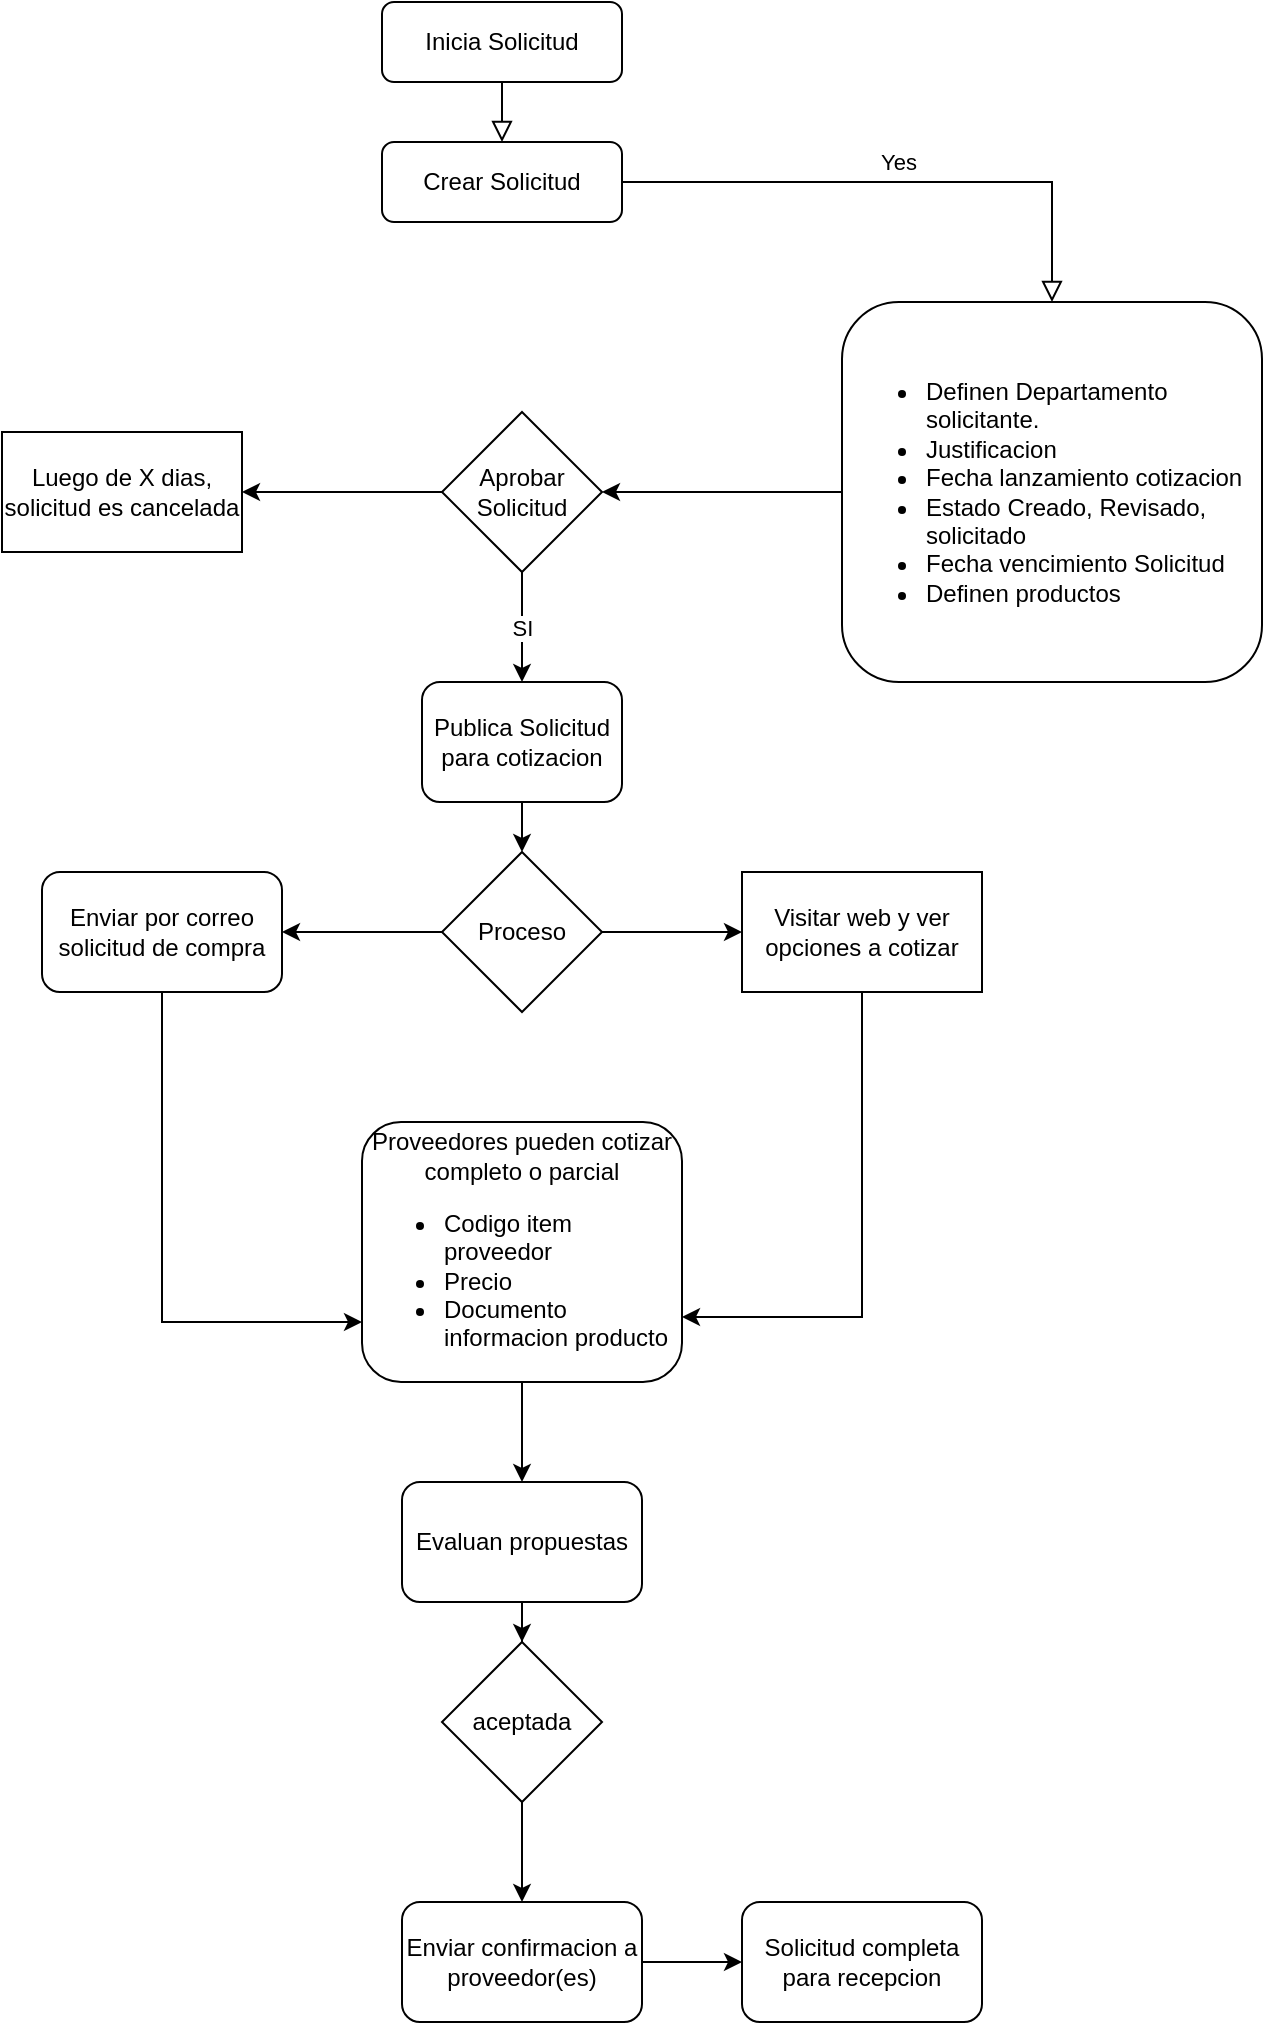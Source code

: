 <mxfile version="18.0.6" type="device" pages="3"><diagram id="C5RBs43oDa-KdzZeNtuy" name="Solicitar"><mxGraphModel dx="808" dy="566" grid="1" gridSize="10" guides="1" tooltips="1" connect="1" arrows="1" fold="1" page="1" pageScale="1" pageWidth="827" pageHeight="1169" math="0" shadow="0"><root><mxCell id="WIyWlLk6GJQsqaUBKTNV-0"/><mxCell id="WIyWlLk6GJQsqaUBKTNV-1" parent="WIyWlLk6GJQsqaUBKTNV-0"/><mxCell id="WIyWlLk6GJQsqaUBKTNV-2" value="" style="rounded=0;html=1;jettySize=auto;orthogonalLoop=1;fontSize=11;endArrow=block;endFill=0;endSize=8;strokeWidth=1;shadow=0;labelBackgroundColor=none;edgeStyle=orthogonalEdgeStyle;entryX=0.5;entryY=0;entryDx=0;entryDy=0;" parent="WIyWlLk6GJQsqaUBKTNV-1" source="WIyWlLk6GJQsqaUBKTNV-3" target="WIyWlLk6GJQsqaUBKTNV-7" edge="1"><mxGeometry relative="1" as="geometry"/></mxCell><mxCell id="WIyWlLk6GJQsqaUBKTNV-3" value="Inicia Solicitud&lt;br&gt;" style="rounded=1;whiteSpace=wrap;html=1;fontSize=12;glass=0;strokeWidth=1;shadow=0;" parent="WIyWlLk6GJQsqaUBKTNV-1" vertex="1"><mxGeometry x="320" y="80" width="120" height="40" as="geometry"/></mxCell><mxCell id="WIyWlLk6GJQsqaUBKTNV-7" value="Crear Solicitud" style="rounded=1;whiteSpace=wrap;html=1;fontSize=12;glass=0;strokeWidth=1;shadow=0;" parent="WIyWlLk6GJQsqaUBKTNV-1" vertex="1"><mxGeometry x="320" y="150" width="120" height="40" as="geometry"/></mxCell><mxCell id="WIyWlLk6GJQsqaUBKTNV-9" value="Yes" style="edgeStyle=orthogonalEdgeStyle;rounded=0;html=1;jettySize=auto;orthogonalLoop=1;fontSize=11;endArrow=block;endFill=0;endSize=8;strokeWidth=1;shadow=0;labelBackgroundColor=none;exitX=1;exitY=0.5;exitDx=0;exitDy=0;entryX=0.5;entryY=0;entryDx=0;entryDy=0;" parent="WIyWlLk6GJQsqaUBKTNV-1" source="WIyWlLk6GJQsqaUBKTNV-7" target="WGfiulCizJ5r999iONQ5-1" edge="1"><mxGeometry y="10" relative="1" as="geometry"><mxPoint as="offset"/><mxPoint x="550" y="210" as="targetPoint"/></mxGeometry></mxCell><mxCell id="WGfiulCizJ5r999iONQ5-4" style="edgeStyle=orthogonalEdgeStyle;rounded=0;orthogonalLoop=1;jettySize=auto;html=1;exitX=1;exitY=0.5;exitDx=0;exitDy=0;" parent="WIyWlLk6GJQsqaUBKTNV-1" source="WGfiulCizJ5r999iONQ5-1" edge="1"><mxGeometry relative="1" as="geometry"><mxPoint x="730" y="330" as="targetPoint"/></mxGeometry></mxCell><mxCell id="UtPChM5TjsCfgqCPgqHp-2" style="edgeStyle=orthogonalEdgeStyle;rounded=0;orthogonalLoop=1;jettySize=auto;html=1;entryX=1;entryY=0.5;entryDx=0;entryDy=0;" edge="1" parent="WIyWlLk6GJQsqaUBKTNV-1" source="WGfiulCizJ5r999iONQ5-1" target="UtPChM5TjsCfgqCPgqHp-0"><mxGeometry relative="1" as="geometry"/></mxCell><mxCell id="WGfiulCizJ5r999iONQ5-1" value="&lt;ul&gt;&lt;li&gt;&lt;span style=&quot;background-color: initial;&quot;&gt;Definen Departamento solicitante.&lt;/span&gt;&lt;/li&gt;&lt;li&gt;Justificacion&lt;/li&gt;&lt;li&gt;&lt;span style=&quot;background-color: initial;&quot;&gt;Fecha lanzamiento cotizacion&lt;/span&gt;&lt;/li&gt;&lt;li&gt;&lt;span style=&quot;background-color: initial;&quot;&gt;Estado Creado, Revisado, solicitado&lt;/span&gt;&lt;/li&gt;&lt;li&gt;&lt;span style=&quot;background-color: initial;&quot;&gt;Fecha vencimiento Solicitud&lt;/span&gt;&lt;/li&gt;&lt;li&gt;&lt;span style=&quot;background-color: initial;&quot;&gt;Definen productos&lt;/span&gt;&lt;/li&gt;&lt;/ul&gt;" style="whiteSpace=wrap;html=1;rounded=1;glass=0;strokeWidth=1;shadow=0;align=left;" parent="WIyWlLk6GJQsqaUBKTNV-1" vertex="1"><mxGeometry x="550" y="230" width="210" height="190" as="geometry"/></mxCell><mxCell id="UtPChM5TjsCfgqCPgqHp-5" value="SI" style="edgeStyle=orthogonalEdgeStyle;rounded=0;orthogonalLoop=1;jettySize=auto;html=1;entryX=0.5;entryY=0;entryDx=0;entryDy=0;" edge="1" parent="WIyWlLk6GJQsqaUBKTNV-1" source="UtPChM5TjsCfgqCPgqHp-0" target="UtPChM5TjsCfgqCPgqHp-4"><mxGeometry relative="1" as="geometry"/></mxCell><mxCell id="UtPChM5TjsCfgqCPgqHp-7" style="edgeStyle=orthogonalEdgeStyle;rounded=0;orthogonalLoop=1;jettySize=auto;html=1;entryX=1;entryY=0.5;entryDx=0;entryDy=0;" edge="1" parent="WIyWlLk6GJQsqaUBKTNV-1" source="UtPChM5TjsCfgqCPgqHp-0" target="UtPChM5TjsCfgqCPgqHp-6"><mxGeometry relative="1" as="geometry"/></mxCell><mxCell id="UtPChM5TjsCfgqCPgqHp-0" value="Aprobar Solicitud" style="rhombus;whiteSpace=wrap;html=1;" vertex="1" parent="WIyWlLk6GJQsqaUBKTNV-1"><mxGeometry x="350" y="285" width="80" height="80" as="geometry"/></mxCell><mxCell id="UtPChM5TjsCfgqCPgqHp-12" style="edgeStyle=orthogonalEdgeStyle;rounded=0;orthogonalLoop=1;jettySize=auto;html=1;entryX=0.5;entryY=0;entryDx=0;entryDy=0;" edge="1" parent="WIyWlLk6GJQsqaUBKTNV-1" source="UtPChM5TjsCfgqCPgqHp-4" target="UtPChM5TjsCfgqCPgqHp-11"><mxGeometry relative="1" as="geometry"/></mxCell><mxCell id="UtPChM5TjsCfgqCPgqHp-4" value="Publica Solicitud para cotizacion" style="rounded=1;whiteSpace=wrap;html=1;" vertex="1" parent="WIyWlLk6GJQsqaUBKTNV-1"><mxGeometry x="340" y="420" width="100" height="60" as="geometry"/></mxCell><mxCell id="UtPChM5TjsCfgqCPgqHp-6" value="Luego de X dias, solicitud es cancelada" style="rounded=0;whiteSpace=wrap;html=1;" vertex="1" parent="WIyWlLk6GJQsqaUBKTNV-1"><mxGeometry x="130" y="295" width="120" height="60" as="geometry"/></mxCell><mxCell id="huyE9JN6ns6Tlp968XYM-1" style="edgeStyle=orthogonalEdgeStyle;rounded=0;orthogonalLoop=1;jettySize=auto;html=1;" edge="1" parent="WIyWlLk6GJQsqaUBKTNV-1" source="UtPChM5TjsCfgqCPgqHp-8" target="huyE9JN6ns6Tlp968XYM-0"><mxGeometry relative="1" as="geometry"><Array as="points"><mxPoint x="210" y="740"/></Array></mxGeometry></mxCell><mxCell id="UtPChM5TjsCfgqCPgqHp-8" value="Enviar por correo solicitud de compra" style="rounded=1;whiteSpace=wrap;html=1;" vertex="1" parent="WIyWlLk6GJQsqaUBKTNV-1"><mxGeometry x="150" y="515" width="120" height="60" as="geometry"/></mxCell><mxCell id="UtPChM5TjsCfgqCPgqHp-13" style="edgeStyle=orthogonalEdgeStyle;rounded=0;orthogonalLoop=1;jettySize=auto;html=1;entryX=1;entryY=0.5;entryDx=0;entryDy=0;" edge="1" parent="WIyWlLk6GJQsqaUBKTNV-1" source="UtPChM5TjsCfgqCPgqHp-11" target="UtPChM5TjsCfgqCPgqHp-8"><mxGeometry relative="1" as="geometry"/></mxCell><mxCell id="UtPChM5TjsCfgqCPgqHp-15" value="" style="edgeStyle=orthogonalEdgeStyle;rounded=0;orthogonalLoop=1;jettySize=auto;html=1;" edge="1" parent="WIyWlLk6GJQsqaUBKTNV-1" source="UtPChM5TjsCfgqCPgqHp-11" target="UtPChM5TjsCfgqCPgqHp-14"><mxGeometry relative="1" as="geometry"/></mxCell><mxCell id="UtPChM5TjsCfgqCPgqHp-11" value="Proceso" style="rhombus;whiteSpace=wrap;html=1;" vertex="1" parent="WIyWlLk6GJQsqaUBKTNV-1"><mxGeometry x="350" y="505" width="80" height="80" as="geometry"/></mxCell><mxCell id="huyE9JN6ns6Tlp968XYM-2" style="rounded=0;orthogonalLoop=1;jettySize=auto;html=1;entryX=1;entryY=0.75;entryDx=0;entryDy=0;elbow=vertical;edgeStyle=orthogonalEdgeStyle;exitX=0.5;exitY=1;exitDx=0;exitDy=0;" edge="1" parent="WIyWlLk6GJQsqaUBKTNV-1" source="UtPChM5TjsCfgqCPgqHp-14" target="huyE9JN6ns6Tlp968XYM-0"><mxGeometry relative="1" as="geometry"><mxPoint x="560" y="580" as="sourcePoint"/></mxGeometry></mxCell><mxCell id="UtPChM5TjsCfgqCPgqHp-14" value="Visitar web y ver opciones a cotizar" style="whiteSpace=wrap;html=1;" vertex="1" parent="WIyWlLk6GJQsqaUBKTNV-1"><mxGeometry x="500" y="515" width="120" height="60" as="geometry"/></mxCell><mxCell id="huyE9JN6ns6Tlp968XYM-4" style="edgeStyle=orthogonalEdgeStyle;rounded=0;orthogonalLoop=1;jettySize=auto;html=1;entryX=0.5;entryY=0;entryDx=0;entryDy=0;" edge="1" parent="WIyWlLk6GJQsqaUBKTNV-1" source="huyE9JN6ns6Tlp968XYM-0" target="huyE9JN6ns6Tlp968XYM-3"><mxGeometry relative="1" as="geometry"/></mxCell><mxCell id="huyE9JN6ns6Tlp968XYM-0" value="Proveedores pueden cotizar completo o parcial&lt;br&gt;&lt;ul&gt;&lt;li style=&quot;text-align: left;&quot;&gt;Codigo item proveedor&lt;/li&gt;&lt;li style=&quot;text-align: left;&quot;&gt;Precio&lt;/li&gt;&lt;li style=&quot;text-align: left;&quot;&gt;Documento informacion producto&lt;/li&gt;&lt;/ul&gt;" style="rounded=1;whiteSpace=wrap;html=1;" vertex="1" parent="WIyWlLk6GJQsqaUBKTNV-1"><mxGeometry x="310" y="640" width="160" height="130" as="geometry"/></mxCell><mxCell id="huyE9JN6ns6Tlp968XYM-7" style="edgeStyle=orthogonalEdgeStyle;rounded=0;orthogonalLoop=1;jettySize=auto;html=1;entryX=0.5;entryY=0;entryDx=0;entryDy=0;" edge="1" parent="WIyWlLk6GJQsqaUBKTNV-1" source="huyE9JN6ns6Tlp968XYM-3" target="huyE9JN6ns6Tlp968XYM-6"><mxGeometry relative="1" as="geometry"/></mxCell><mxCell id="huyE9JN6ns6Tlp968XYM-3" value="Evaluan propuestas" style="rounded=1;whiteSpace=wrap;html=1;" vertex="1" parent="WIyWlLk6GJQsqaUBKTNV-1"><mxGeometry x="330" y="820" width="120" height="60" as="geometry"/></mxCell><mxCell id="F7IfmVEbTcj8y0b2HX8k-1" style="edgeStyle=orthogonalEdgeStyle;rounded=0;orthogonalLoop=1;jettySize=auto;html=1;" edge="1" parent="WIyWlLk6GJQsqaUBKTNV-1" source="huyE9JN6ns6Tlp968XYM-5" target="F7IfmVEbTcj8y0b2HX8k-0"><mxGeometry relative="1" as="geometry"/></mxCell><mxCell id="huyE9JN6ns6Tlp968XYM-5" value="Enviar confirmacion a proveedor(es)" style="rounded=1;whiteSpace=wrap;html=1;" vertex="1" parent="WIyWlLk6GJQsqaUBKTNV-1"><mxGeometry x="330" y="1030" width="120" height="60" as="geometry"/></mxCell><mxCell id="huyE9JN6ns6Tlp968XYM-8" style="edgeStyle=orthogonalEdgeStyle;rounded=0;orthogonalLoop=1;jettySize=auto;html=1;" edge="1" parent="WIyWlLk6GJQsqaUBKTNV-1" source="huyE9JN6ns6Tlp968XYM-6" target="huyE9JN6ns6Tlp968XYM-5"><mxGeometry relative="1" as="geometry"/></mxCell><mxCell id="huyE9JN6ns6Tlp968XYM-6" value="aceptada" style="rhombus;whiteSpace=wrap;html=1;" vertex="1" parent="WIyWlLk6GJQsqaUBKTNV-1"><mxGeometry x="350" y="900" width="80" height="80" as="geometry"/></mxCell><mxCell id="F7IfmVEbTcj8y0b2HX8k-0" value="Solicitud completa para recepcion" style="rounded=1;whiteSpace=wrap;html=1;" vertex="1" parent="WIyWlLk6GJQsqaUBKTNV-1"><mxGeometry x="500" y="1030" width="120" height="60" as="geometry"/></mxCell></root></mxGraphModel></diagram><diagram id="Wio3L4OQtPxXFAUNBhhv" name="Proveedores"><mxGraphModel dx="808" dy="566" grid="1" gridSize="10" guides="1" tooltips="1" connect="1" arrows="1" fold="1" page="1" pageScale="1" pageWidth="850" pageHeight="1100" math="0" shadow="0"><root><mxCell id="0"/><mxCell id="1" parent="0"/><mxCell id="MR4abp8PSkZ9Z2UJSNT9-3" style="edgeStyle=orthogonalEdgeStyle;rounded=0;orthogonalLoop=1;jettySize=auto;html=1;entryX=0.5;entryY=0;entryDx=0;entryDy=0;" edge="1" parent="1" source="MR4abp8PSkZ9Z2UJSNT9-1" target="MR4abp8PSkZ9Z2UJSNT9-2"><mxGeometry relative="1" as="geometry"/></mxCell><mxCell id="MR4abp8PSkZ9Z2UJSNT9-1" value="Registro de Proveedor" style="rounded=1;whiteSpace=wrap;html=1;" vertex="1" parent="1"><mxGeometry x="340" y="40" width="120" height="60" as="geometry"/></mxCell><mxCell id="MR4abp8PSkZ9Z2UJSNT9-5" style="edgeStyle=orthogonalEdgeStyle;rounded=0;orthogonalLoop=1;jettySize=auto;html=1;" edge="1" parent="1" source="MR4abp8PSkZ9Z2UJSNT9-2" target="MR4abp8PSkZ9Z2UJSNT9-4"><mxGeometry relative="1" as="geometry"/></mxCell><mxCell id="MR4abp8PSkZ9Z2UJSNT9-2" value="Ingresa al sitio web https" style="rounded=1;whiteSpace=wrap;html=1;" vertex="1" parent="1"><mxGeometry x="340" y="150" width="120" height="60" as="geometry"/></mxCell><mxCell id="MR4abp8PSkZ9Z2UJSNT9-7" style="edgeStyle=orthogonalEdgeStyle;rounded=0;orthogonalLoop=1;jettySize=auto;html=1;" edge="1" parent="1" source="MR4abp8PSkZ9Z2UJSNT9-4" target="MR4abp8PSkZ9Z2UJSNT9-6"><mxGeometry relative="1" as="geometry"/></mxCell><mxCell id="MR4abp8PSkZ9Z2UJSNT9-4" value="Crear cuenta con datos:&lt;br&gt;NIT, Nombre del Proveedor, email" style="rounded=1;whiteSpace=wrap;html=1;" vertex="1" parent="1"><mxGeometry x="340" y="250" width="120" height="60" as="geometry"/></mxCell><mxCell id="MR4abp8PSkZ9Z2UJSNT9-9" value="" style="edgeStyle=orthogonalEdgeStyle;rounded=0;orthogonalLoop=1;jettySize=auto;html=1;" edge="1" parent="1" source="MR4abp8PSkZ9Z2UJSNT9-6" target="MR4abp8PSkZ9Z2UJSNT9-8"><mxGeometry relative="1" as="geometry"/></mxCell><mxCell id="MR4abp8PSkZ9Z2UJSNT9-6" value="Proceso genera cuenta y password" style="rounded=1;whiteSpace=wrap;html=1;" vertex="1" parent="1"><mxGeometry x="340" y="340" width="120" height="60" as="geometry"/></mxCell><mxCell id="MR4abp8PSkZ9Z2UJSNT9-8" value="Proveedor completas solicitud y puede ver solicitudes" style="whiteSpace=wrap;html=1;rounded=1;" vertex="1" parent="1"><mxGeometry x="340" y="440" width="120" height="60" as="geometry"/></mxCell></root></mxGraphModel></diagram><diagram id="-C-7jLN-t4WnRJaA23x1" name="Recepcion"><mxGraphModel dx="808" dy="566" grid="1" gridSize="10" guides="1" tooltips="1" connect="1" arrows="1" fold="1" page="1" pageScale="1" pageWidth="850" pageHeight="1100" math="0" shadow="0"><root><mxCell id="0"/><mxCell id="1" parent="0"/></root></mxGraphModel></diagram></mxfile>